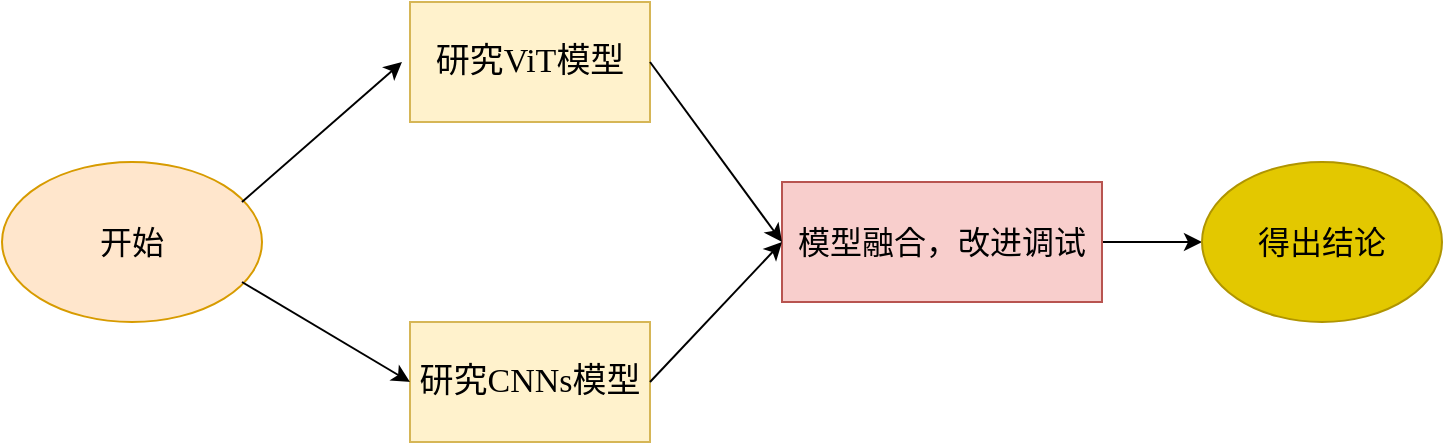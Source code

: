 <mxfile version="24.4.0" type="github">
  <diagram name="第 1 页" id="X00CZErsw5lxIn04xf_R">
    <mxGraphModel dx="1213" dy="631" grid="1" gridSize="10" guides="1" tooltips="1" connect="1" arrows="1" fold="1" page="1" pageScale="1" pageWidth="827" pageHeight="1169" math="0" shadow="0">
      <root>
        <mxCell id="0" />
        <mxCell id="1" parent="0" />
        <mxCell id="4k-sA4LPTLcVA16bypzs-1" value="&lt;font style=&quot;font-size: 16px;&quot;&gt;开始&lt;/font&gt;" style="ellipse;whiteSpace=wrap;html=1;fillColor=#ffe6cc;strokeColor=#d79b00;" vertex="1" parent="1">
          <mxGeometry x="90" y="230" width="130" height="80" as="geometry" />
        </mxCell>
        <mxCell id="4k-sA4LPTLcVA16bypzs-2" value="&lt;p style=&quot;margin-top: 0pt; margin-bottom: 0pt; margin-left: 0in; direction: ltr; unicode-bidi: embed; word-break: normal; font-size: 17px;&quot;&gt;&lt;span style=&quot;font-family: 等线;&quot;&gt;研究&lt;/span&gt;&lt;span style=&quot;font-family: 等线;&quot;&gt;ViT&lt;/span&gt;&lt;span style=&quot;font-family: 等线;&quot;&gt;模型&lt;/span&gt;&lt;/p&gt;" style="rounded=0;whiteSpace=wrap;html=1;fillColor=#fff2cc;strokeColor=#d6b656;" vertex="1" parent="1">
          <mxGeometry x="294" y="150" width="120" height="60" as="geometry" />
        </mxCell>
        <mxCell id="4k-sA4LPTLcVA16bypzs-3" value="&lt;span style=&quot;font-size: 17px; font-family: 等线;&quot;&gt;研究CNNs&lt;/span&gt;&lt;span style=&quot;font-size: 17px; font-family: 等线;&quot;&gt;模型&lt;/span&gt;" style="rounded=0;whiteSpace=wrap;html=1;fillColor=#fff2cc;strokeColor=#d6b656;" vertex="1" parent="1">
          <mxGeometry x="294" y="310" width="120" height="60" as="geometry" />
        </mxCell>
        <mxCell id="4k-sA4LPTLcVA16bypzs-8" value="" style="endArrow=classic;html=1;rounded=0;" edge="1" parent="1">
          <mxGeometry width="50" height="50" relative="1" as="geometry">
            <mxPoint x="210" y="250" as="sourcePoint" />
            <mxPoint x="290" y="180" as="targetPoint" />
          </mxGeometry>
        </mxCell>
        <mxCell id="4k-sA4LPTLcVA16bypzs-9" value="" style="endArrow=classic;html=1;rounded=0;entryX=0;entryY=0.5;entryDx=0;entryDy=0;" edge="1" parent="1" target="4k-sA4LPTLcVA16bypzs-3">
          <mxGeometry width="50" height="50" relative="1" as="geometry">
            <mxPoint x="210" y="290" as="sourcePoint" />
            <mxPoint x="290" y="220" as="targetPoint" />
          </mxGeometry>
        </mxCell>
        <mxCell id="4k-sA4LPTLcVA16bypzs-15" style="edgeStyle=orthogonalEdgeStyle;rounded=0;orthogonalLoop=1;jettySize=auto;html=1;" edge="1" parent="1" source="4k-sA4LPTLcVA16bypzs-10">
          <mxGeometry relative="1" as="geometry">
            <mxPoint x="690" y="270" as="targetPoint" />
          </mxGeometry>
        </mxCell>
        <mxCell id="4k-sA4LPTLcVA16bypzs-10" value="&lt;font style=&quot;font-size: 16px;&quot;&gt;模型融合，改进调试&lt;/font&gt;" style="rounded=0;whiteSpace=wrap;html=1;fillColor=#f8cecc;strokeColor=#b85450;" vertex="1" parent="1">
          <mxGeometry x="480" y="240" width="160" height="60" as="geometry" />
        </mxCell>
        <mxCell id="4k-sA4LPTLcVA16bypzs-11" value="" style="endArrow=classic;html=1;rounded=0;entryX=0;entryY=0.5;entryDx=0;entryDy=0;" edge="1" parent="1" target="4k-sA4LPTLcVA16bypzs-10">
          <mxGeometry width="50" height="50" relative="1" as="geometry">
            <mxPoint x="414" y="340" as="sourcePoint" />
            <mxPoint x="464" y="290" as="targetPoint" />
          </mxGeometry>
        </mxCell>
        <mxCell id="4k-sA4LPTLcVA16bypzs-12" value="" style="endArrow=classic;html=1;rounded=0;entryX=0;entryY=0.5;entryDx=0;entryDy=0;" edge="1" parent="1" target="4k-sA4LPTLcVA16bypzs-10">
          <mxGeometry width="50" height="50" relative="1" as="geometry">
            <mxPoint x="414" y="180" as="sourcePoint" />
            <mxPoint x="480" y="110" as="targetPoint" />
          </mxGeometry>
        </mxCell>
        <mxCell id="4k-sA4LPTLcVA16bypzs-17" value="&lt;font style=&quot;font-size: 16px;&quot;&gt;得出结论&lt;/font&gt;" style="ellipse;whiteSpace=wrap;html=1;fillColor=#e3c800;fontColor=#000000;strokeColor=#B09500;" vertex="1" parent="1">
          <mxGeometry x="690" y="230" width="120" height="80" as="geometry" />
        </mxCell>
      </root>
    </mxGraphModel>
  </diagram>
</mxfile>
